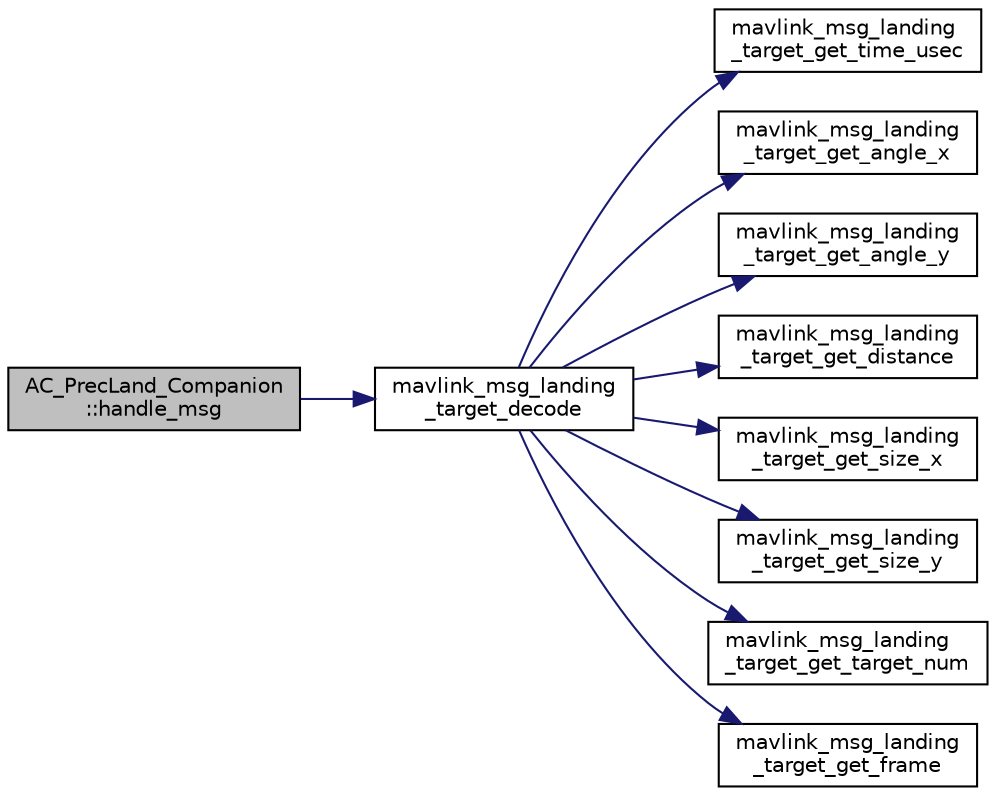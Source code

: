 digraph "AC_PrecLand_Companion::handle_msg"
{
 // INTERACTIVE_SVG=YES
  edge [fontname="Helvetica",fontsize="10",labelfontname="Helvetica",labelfontsize="10"];
  node [fontname="Helvetica",fontsize="10",shape=record];
  rankdir="LR";
  Node1 [label="AC_PrecLand_Companion\l::handle_msg",height=0.2,width=0.4,color="black", fillcolor="grey75", style="filled", fontcolor="black"];
  Node1 -> Node2 [color="midnightblue",fontsize="10",style="solid",fontname="Helvetica"];
  Node2 [label="mavlink_msg_landing\l_target_decode",height=0.2,width=0.4,color="black", fillcolor="white", style="filled",URL="$mavlink__msg__landing__target_8h.html#a81693e52c6025bcdd5223602cbc01492",tooltip="Decode a landing_target message into a struct. "];
  Node2 -> Node3 [color="midnightblue",fontsize="10",style="solid",fontname="Helvetica"];
  Node3 [label="mavlink_msg_landing\l_target_get_time_usec",height=0.2,width=0.4,color="black", fillcolor="white", style="filled",URL="$mavlink__msg__landing__target_8h.html#a3d4fc1b48683f0df7c2288b35c807c2e",tooltip="Send a landing_target message. "];
  Node2 -> Node4 [color="midnightblue",fontsize="10",style="solid",fontname="Helvetica"];
  Node4 [label="mavlink_msg_landing\l_target_get_angle_x",height=0.2,width=0.4,color="black", fillcolor="white", style="filled",URL="$mavlink__msg__landing__target_8h.html#aab078b2ca3cf308f6cdc172552af8a3a",tooltip="Get field angle_x from landing_target message. "];
  Node2 -> Node5 [color="midnightblue",fontsize="10",style="solid",fontname="Helvetica"];
  Node5 [label="mavlink_msg_landing\l_target_get_angle_y",height=0.2,width=0.4,color="black", fillcolor="white", style="filled",URL="$mavlink__msg__landing__target_8h.html#afb29ee23c378a5ba0c385b651c4825aa",tooltip="Get field angle_y from landing_target message. "];
  Node2 -> Node6 [color="midnightblue",fontsize="10",style="solid",fontname="Helvetica"];
  Node6 [label="mavlink_msg_landing\l_target_get_distance",height=0.2,width=0.4,color="black", fillcolor="white", style="filled",URL="$mavlink__msg__landing__target_8h.html#aa5a3d1ea9167a5facb3fa0b5e9f6a8ef",tooltip="Get field distance from landing_target message. "];
  Node2 -> Node7 [color="midnightblue",fontsize="10",style="solid",fontname="Helvetica"];
  Node7 [label="mavlink_msg_landing\l_target_get_size_x",height=0.2,width=0.4,color="black", fillcolor="white", style="filled",URL="$mavlink__msg__landing__target_8h.html#a9be796c0769c579652a48f252dba67e9",tooltip="Get field size_x from landing_target message. "];
  Node2 -> Node8 [color="midnightblue",fontsize="10",style="solid",fontname="Helvetica"];
  Node8 [label="mavlink_msg_landing\l_target_get_size_y",height=0.2,width=0.4,color="black", fillcolor="white", style="filled",URL="$mavlink__msg__landing__target_8h.html#ade75c81f55b27753924cde0f46ac0dc1",tooltip="Get field size_y from landing_target message. "];
  Node2 -> Node9 [color="midnightblue",fontsize="10",style="solid",fontname="Helvetica"];
  Node9 [label="mavlink_msg_landing\l_target_get_target_num",height=0.2,width=0.4,color="black", fillcolor="white", style="filled",URL="$mavlink__msg__landing__target_8h.html#a33a3fd579bfbb9340019e861b7318a6f",tooltip="Get field target_num from landing_target message. "];
  Node2 -> Node10 [color="midnightblue",fontsize="10",style="solid",fontname="Helvetica"];
  Node10 [label="mavlink_msg_landing\l_target_get_frame",height=0.2,width=0.4,color="black", fillcolor="white", style="filled",URL="$mavlink__msg__landing__target_8h.html#a1bdd3a290737f91e5c62b1e5d218a695",tooltip="Get field frame from landing_target message. "];
}
